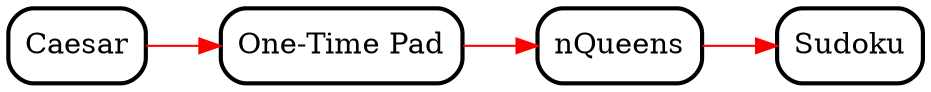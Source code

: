 digraph  {
  //splines = ortho;
  //concentrate = true;

  rankdir="LR";

  node [shape="box", style="rounded,filled", fillcolor="white", penwidth = 2];
  edge [penwidth = 1];

  // URLs by node
  // recommended
  
  Caesar                     [URL="https://github.com/weaversa/cryptol-course/tree/L4y3rC4k3/labs/Demos/Cryptol/Caesar.md"];
  OneTimePad                 [URL="https://github.com/weaversa/cryptol-course/tree/L4y3rC4k3/labs/Demos/Cryptol/OneTimePad.md"];
  nQueens                    [URL="https://github.com/weaversa/cryptol-course/tree/L4y3rC4k3/labs/Demos/Cryptol/NQueens.md"];
  Sudoku                     [URL="https://github.com/weaversa/cryptol-course/tree/L4y3rC4k3/labs/Demos/Cryptol/Sudoku.md"];

  // branch nodes
  node [fillcolor="white"];
  

  // newline/space labels
  
  OneTimePad                 [label = "One-Time Pad"]

  // recommended flow
  edge [color=red];
  
  Caesar -> OneTimePad;
  OneTimePad -> nQueens;
  nQueens -> Sudoku;

  // branches
  edge [color=black];
  

  // ranks

}